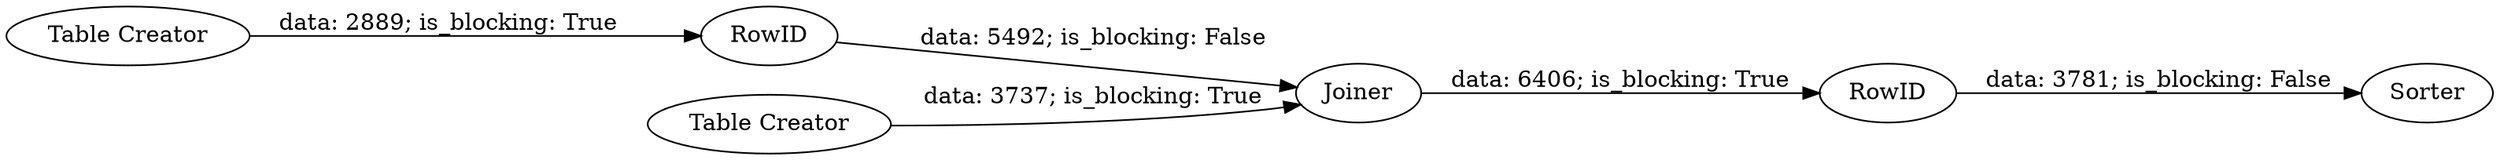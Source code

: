 digraph {
	"-598859221715008526_2" [label="Table Creator"]
	"-598859221715008526_5" [label=RowID]
	"-598859221715008526_1" [label="Table Creator"]
	"-598859221715008526_6" [label=Sorter]
	"-598859221715008526_3" [label=Joiner]
	"-598859221715008526_4" [label=RowID]
	"-598859221715008526_2" -> "-598859221715008526_5" [label="data: 2889; is_blocking: True"]
	"-598859221715008526_4" -> "-598859221715008526_6" [label="data: 3781; is_blocking: False"]
	"-598859221715008526_5" -> "-598859221715008526_3" [label="data: 5492; is_blocking: False"]
	"-598859221715008526_1" -> "-598859221715008526_3" [label="data: 3737; is_blocking: True"]
	"-598859221715008526_3" -> "-598859221715008526_4" [label="data: 6406; is_blocking: True"]
	rankdir=LR
}
